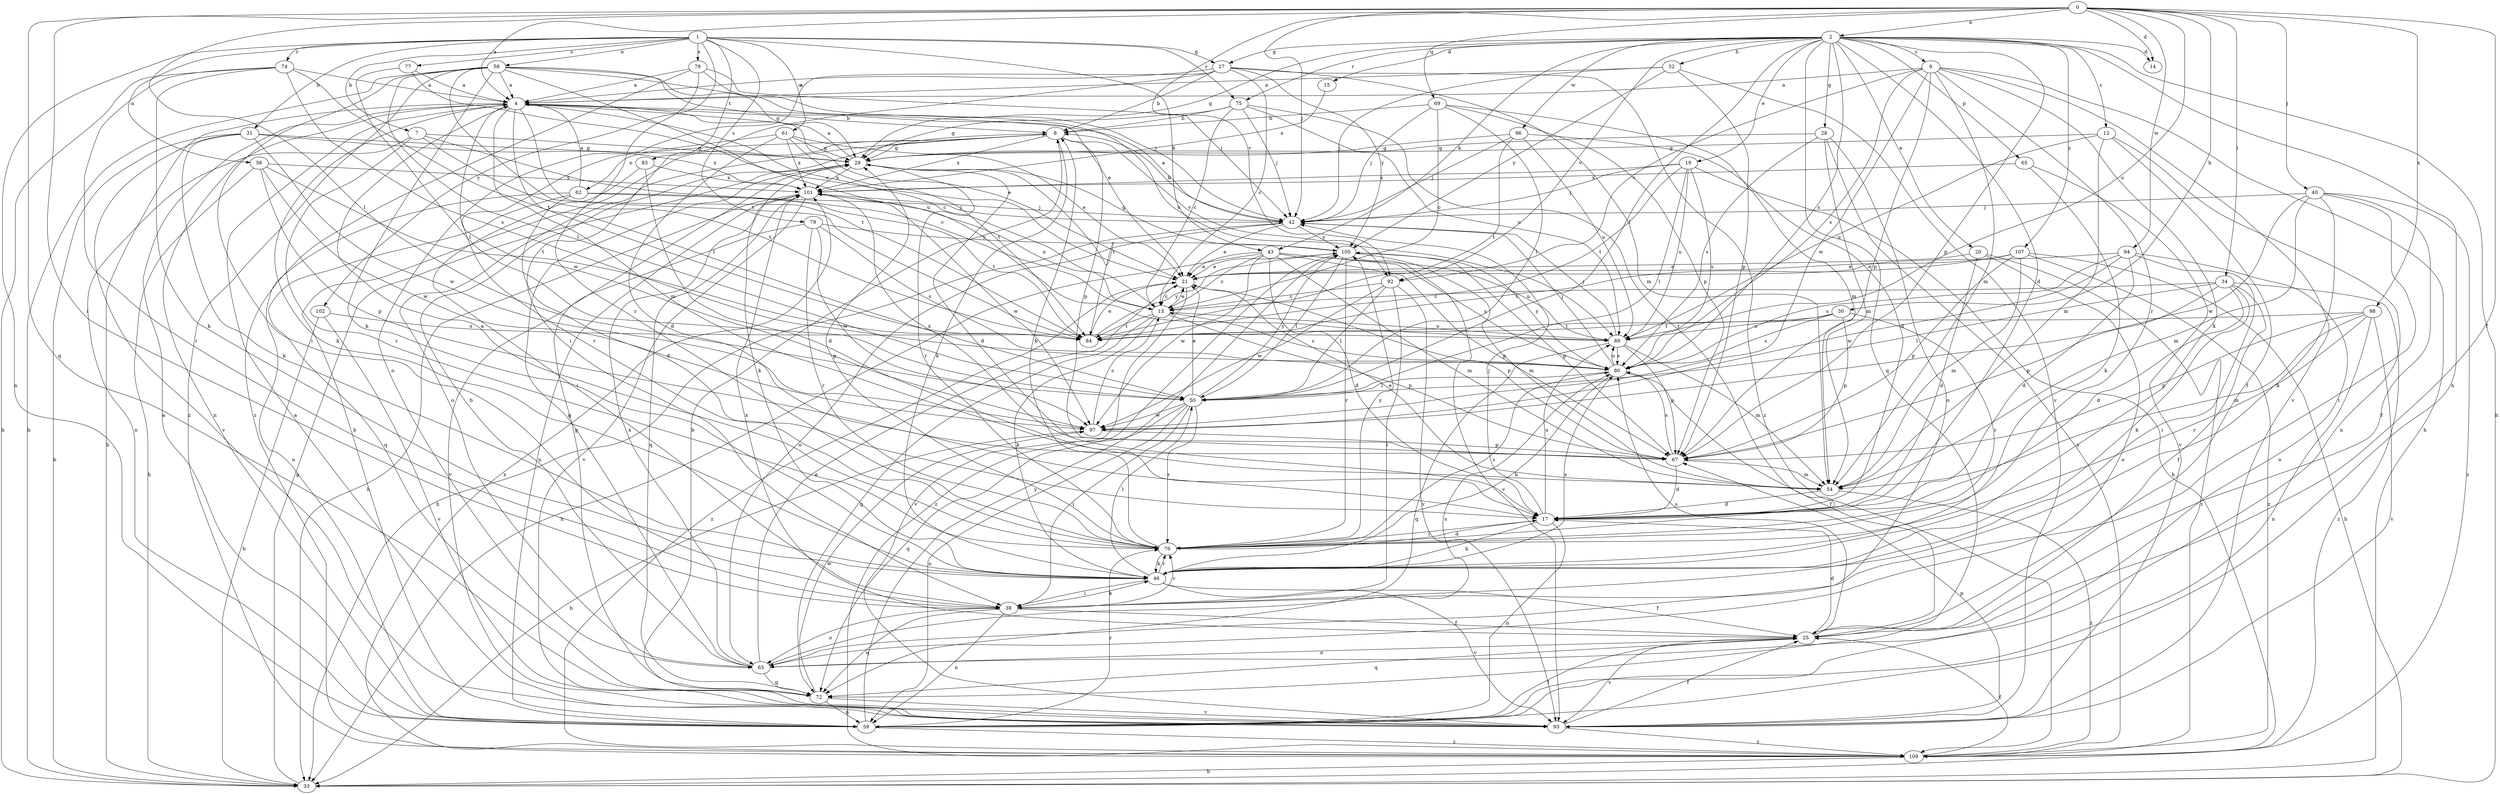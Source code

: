 strict digraph  {
0;
1;
2;
4;
7;
8;
9;
12;
13;
14;
15;
17;
19;
20;
21;
25;
27;
28;
29;
30;
31;
32;
33;
34;
38;
40;
42;
43;
46;
50;
54;
56;
58;
59;
61;
62;
63;
65;
67;
69;
72;
74;
75;
76;
77;
78;
79;
80;
83;
84;
89;
92;
93;
94;
96;
97;
98;
101;
102;
105;
107;
109;
0 -> 2  [label=a];
0 -> 4  [label=a];
0 -> 14  [label=d];
0 -> 25  [label=f];
0 -> 30  [label=h];
0 -> 34  [label=i];
0 -> 38  [label=i];
0 -> 40  [label=j];
0 -> 42  [label=j];
0 -> 50  [label=l];
0 -> 69  [label=q];
0 -> 72  [label=q];
0 -> 89  [label=u];
0 -> 92  [label=v];
0 -> 94  [label=w];
0 -> 98  [label=x];
1 -> 7  [label=b];
1 -> 27  [label=g];
1 -> 31  [label=h];
1 -> 43  [label=k];
1 -> 56  [label=n];
1 -> 58  [label=n];
1 -> 59  [label=n];
1 -> 61  [label=o];
1 -> 74  [label=r];
1 -> 75  [label=r];
1 -> 77  [label=s];
1 -> 78  [label=s];
1 -> 79  [label=s];
1 -> 83  [label=t];
1 -> 102  [label=y];
2 -> 9  [label=c];
2 -> 12  [label=c];
2 -> 14  [label=d];
2 -> 15  [label=d];
2 -> 17  [label=d];
2 -> 19  [label=e];
2 -> 20  [label=e];
2 -> 27  [label=g];
2 -> 28  [label=g];
2 -> 29  [label=g];
2 -> 32  [label=h];
2 -> 33  [label=h];
2 -> 43  [label=k];
2 -> 50  [label=l];
2 -> 59  [label=n];
2 -> 65  [label=p];
2 -> 67  [label=p];
2 -> 72  [label=q];
2 -> 75  [label=r];
2 -> 80  [label=s];
2 -> 92  [label=v];
2 -> 96  [label=w];
2 -> 107  [label=z];
4 -> 8  [label=b];
4 -> 13  [label=c];
4 -> 21  [label=e];
4 -> 33  [label=h];
4 -> 46  [label=k];
4 -> 50  [label=l];
4 -> 54  [label=m];
4 -> 59  [label=n];
4 -> 84  [label=t];
4 -> 97  [label=w];
7 -> 13  [label=c];
7 -> 29  [label=g];
7 -> 59  [label=n];
7 -> 76  [label=r];
7 -> 84  [label=t];
8 -> 29  [label=g];
8 -> 46  [label=k];
8 -> 62  [label=o];
8 -> 63  [label=o];
8 -> 67  [label=p];
8 -> 92  [label=v];
8 -> 101  [label=x];
9 -> 4  [label=a];
9 -> 33  [label=h];
9 -> 46  [label=k];
9 -> 54  [label=m];
9 -> 67  [label=p];
9 -> 76  [label=r];
9 -> 80  [label=s];
9 -> 92  [label=v];
9 -> 93  [label=v];
9 -> 97  [label=w];
12 -> 25  [label=f];
12 -> 29  [label=g];
12 -> 54  [label=m];
12 -> 59  [label=n];
12 -> 89  [label=u];
13 -> 21  [label=e];
13 -> 46  [label=k];
13 -> 67  [label=p];
13 -> 72  [label=q];
13 -> 84  [label=t];
13 -> 89  [label=u];
13 -> 101  [label=x];
15 -> 101  [label=x];
17 -> 42  [label=j];
17 -> 46  [label=k];
17 -> 59  [label=n];
17 -> 76  [label=r];
17 -> 89  [label=u];
19 -> 33  [label=h];
19 -> 42  [label=j];
19 -> 50  [label=l];
19 -> 80  [label=s];
19 -> 84  [label=t];
19 -> 89  [label=u];
19 -> 101  [label=x];
20 -> 17  [label=d];
20 -> 21  [label=e];
20 -> 63  [label=o];
20 -> 109  [label=z];
21 -> 13  [label=c];
21 -> 67  [label=p];
21 -> 93  [label=v];
21 -> 109  [label=z];
25 -> 17  [label=d];
25 -> 63  [label=o];
25 -> 72  [label=q];
25 -> 80  [label=s];
25 -> 93  [label=v];
25 -> 101  [label=x];
27 -> 4  [label=a];
27 -> 8  [label=b];
27 -> 13  [label=c];
27 -> 38  [label=i];
27 -> 54  [label=m];
27 -> 63  [label=o];
27 -> 105  [label=y];
27 -> 109  [label=z];
28 -> 29  [label=g];
28 -> 54  [label=m];
28 -> 63  [label=o];
28 -> 80  [label=s];
28 -> 109  [label=z];
29 -> 4  [label=a];
29 -> 17  [label=d];
29 -> 46  [label=k];
29 -> 76  [label=r];
29 -> 84  [label=t];
29 -> 101  [label=x];
30 -> 67  [label=p];
30 -> 76  [label=r];
30 -> 80  [label=s];
30 -> 84  [label=t];
30 -> 89  [label=u];
31 -> 29  [label=g];
31 -> 33  [label=h];
31 -> 46  [label=k];
31 -> 93  [label=v];
31 -> 97  [label=w];
31 -> 101  [label=x];
32 -> 4  [label=a];
32 -> 42  [label=j];
32 -> 67  [label=p];
32 -> 93  [label=v];
32 -> 105  [label=y];
33 -> 29  [label=g];
34 -> 13  [label=c];
34 -> 17  [label=d];
34 -> 25  [label=f];
34 -> 46  [label=k];
34 -> 50  [label=l];
34 -> 67  [label=p];
34 -> 109  [label=z];
38 -> 25  [label=f];
38 -> 46  [label=k];
38 -> 59  [label=n];
38 -> 63  [label=o];
38 -> 72  [label=q];
38 -> 76  [label=r];
40 -> 25  [label=f];
40 -> 38  [label=i];
40 -> 42  [label=j];
40 -> 46  [label=k];
40 -> 54  [label=m];
40 -> 97  [label=w];
40 -> 109  [label=z];
42 -> 4  [label=a];
42 -> 8  [label=b];
42 -> 21  [label=e];
42 -> 33  [label=h];
42 -> 63  [label=o];
42 -> 105  [label=y];
43 -> 13  [label=c];
43 -> 17  [label=d];
43 -> 21  [label=e];
43 -> 33  [label=h];
43 -> 54  [label=m];
43 -> 67  [label=p];
43 -> 80  [label=s];
43 -> 89  [label=u];
43 -> 97  [label=w];
46 -> 25  [label=f];
46 -> 38  [label=i];
46 -> 50  [label=l];
46 -> 76  [label=r];
46 -> 80  [label=s];
46 -> 93  [label=v];
50 -> 21  [label=e];
50 -> 38  [label=i];
50 -> 59  [label=n];
50 -> 72  [label=q];
50 -> 76  [label=r];
50 -> 97  [label=w];
50 -> 105  [label=y];
54 -> 17  [label=d];
54 -> 21  [label=e];
54 -> 109  [label=z];
56 -> 33  [label=h];
56 -> 67  [label=p];
56 -> 84  [label=t];
56 -> 97  [label=w];
56 -> 101  [label=x];
58 -> 4  [label=a];
58 -> 21  [label=e];
58 -> 29  [label=g];
58 -> 33  [label=h];
58 -> 38  [label=i];
58 -> 42  [label=j];
58 -> 46  [label=k];
58 -> 50  [label=l];
58 -> 84  [label=t];
58 -> 89  [label=u];
58 -> 109  [label=z];
59 -> 4  [label=a];
59 -> 8  [label=b];
59 -> 25  [label=f];
59 -> 76  [label=r];
59 -> 105  [label=y];
59 -> 109  [label=z];
61 -> 17  [label=d];
61 -> 21  [label=e];
61 -> 29  [label=g];
61 -> 76  [label=r];
61 -> 84  [label=t];
61 -> 101  [label=x];
62 -> 4  [label=a];
62 -> 17  [label=d];
62 -> 42  [label=j];
62 -> 59  [label=n];
62 -> 72  [label=q];
62 -> 84  [label=t];
63 -> 8  [label=b];
63 -> 21  [label=e];
63 -> 29  [label=g];
63 -> 72  [label=q];
63 -> 80  [label=s];
63 -> 101  [label=x];
65 -> 46  [label=k];
65 -> 93  [label=v];
65 -> 101  [label=x];
67 -> 17  [label=d];
67 -> 54  [label=m];
67 -> 80  [label=s];
67 -> 101  [label=x];
69 -> 8  [label=b];
69 -> 13  [label=c];
69 -> 42  [label=j];
69 -> 50  [label=l];
69 -> 54  [label=m];
69 -> 67  [label=p];
72 -> 29  [label=g];
72 -> 59  [label=n];
72 -> 93  [label=v];
72 -> 97  [label=w];
74 -> 4  [label=a];
74 -> 33  [label=h];
74 -> 38  [label=i];
74 -> 46  [label=k];
74 -> 80  [label=s];
74 -> 84  [label=t];
75 -> 8  [label=b];
75 -> 13  [label=c];
75 -> 29  [label=g];
75 -> 42  [label=j];
75 -> 76  [label=r];
75 -> 89  [label=u];
76 -> 4  [label=a];
76 -> 8  [label=b];
76 -> 17  [label=d];
76 -> 29  [label=g];
76 -> 46  [label=k];
76 -> 80  [label=s];
76 -> 105  [label=y];
77 -> 4  [label=a];
77 -> 21  [label=e];
77 -> 50  [label=l];
78 -> 4  [label=a];
78 -> 42  [label=j];
78 -> 76  [label=r];
78 -> 89  [label=u];
78 -> 109  [label=z];
79 -> 76  [label=r];
79 -> 80  [label=s];
79 -> 93  [label=v];
79 -> 97  [label=w];
79 -> 105  [label=y];
80 -> 13  [label=c];
80 -> 25  [label=f];
80 -> 42  [label=j];
80 -> 46  [label=k];
80 -> 50  [label=l];
80 -> 89  [label=u];
80 -> 105  [label=y];
83 -> 17  [label=d];
83 -> 38  [label=i];
83 -> 101  [label=x];
84 -> 21  [label=e];
84 -> 105  [label=y];
89 -> 42  [label=j];
89 -> 54  [label=m];
89 -> 67  [label=p];
89 -> 72  [label=q];
89 -> 80  [label=s];
92 -> 13  [label=c];
92 -> 38  [label=i];
92 -> 50  [label=l];
92 -> 93  [label=v];
92 -> 97  [label=w];
93 -> 4  [label=a];
93 -> 8  [label=b];
93 -> 25  [label=f];
93 -> 67  [label=p];
93 -> 109  [label=z];
94 -> 17  [label=d];
94 -> 21  [label=e];
94 -> 38  [label=i];
94 -> 63  [label=o];
94 -> 80  [label=s];
94 -> 97  [label=w];
96 -> 17  [label=d];
96 -> 29  [label=g];
96 -> 42  [label=j];
96 -> 84  [label=t];
96 -> 89  [label=u];
97 -> 13  [label=c];
97 -> 33  [label=h];
97 -> 67  [label=p];
98 -> 54  [label=m];
98 -> 59  [label=n];
98 -> 67  [label=p];
98 -> 76  [label=r];
98 -> 84  [label=t];
98 -> 93  [label=v];
101 -> 33  [label=h];
101 -> 42  [label=j];
101 -> 59  [label=n];
101 -> 72  [label=q];
101 -> 93  [label=v];
101 -> 97  [label=w];
102 -> 33  [label=h];
102 -> 89  [label=u];
102 -> 93  [label=v];
105 -> 21  [label=e];
105 -> 29  [label=g];
105 -> 50  [label=l];
105 -> 54  [label=m];
105 -> 67  [label=p];
105 -> 76  [label=r];
105 -> 93  [label=v];
105 -> 109  [label=z];
107 -> 21  [label=e];
107 -> 33  [label=h];
107 -> 54  [label=m];
107 -> 67  [label=p];
107 -> 84  [label=t];
107 -> 109  [label=z];
109 -> 25  [label=f];
109 -> 33  [label=h];
109 -> 101  [label=x];
}

